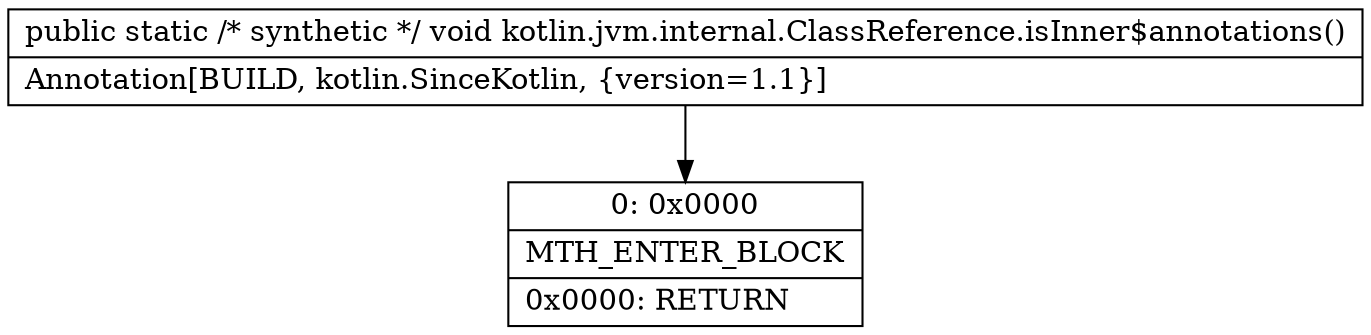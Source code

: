 digraph "CFG forkotlin.jvm.internal.ClassReference.isInner$annotations()V" {
Node_0 [shape=record,label="{0\:\ 0x0000|MTH_ENTER_BLOCK\l|0x0000: RETURN   \l}"];
MethodNode[shape=record,label="{public static \/* synthetic *\/ void kotlin.jvm.internal.ClassReference.isInner$annotations()  | Annotation[BUILD, kotlin.SinceKotlin, \{version=1.1\}]\l}"];
MethodNode -> Node_0;
}

